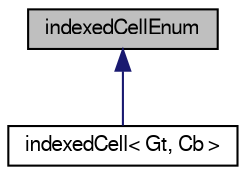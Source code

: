 digraph "indexedCellEnum"
{
  bgcolor="transparent";
  edge [fontname="FreeSans",fontsize="10",labelfontname="FreeSans",labelfontsize="10"];
  node [fontname="FreeSans",fontsize="10",shape=record];
  Node1 [label="indexedCellEnum",height=0.2,width=0.4,color="black", fillcolor="grey75", style="filled" fontcolor="black"];
  Node1 -> Node2 [dir="back",color="midnightblue",fontsize="10",style="solid",fontname="FreeSans"];
  Node2 [label="indexedCell\< Gt, Cb \>",height=0.2,width=0.4,color="black",URL="$a01020.html",tooltip="An indexed form of CGAL::Triangulation_cell_base_3&lt;K&gt; used to keep track of the Delaunay cells (tets)..."];
}
